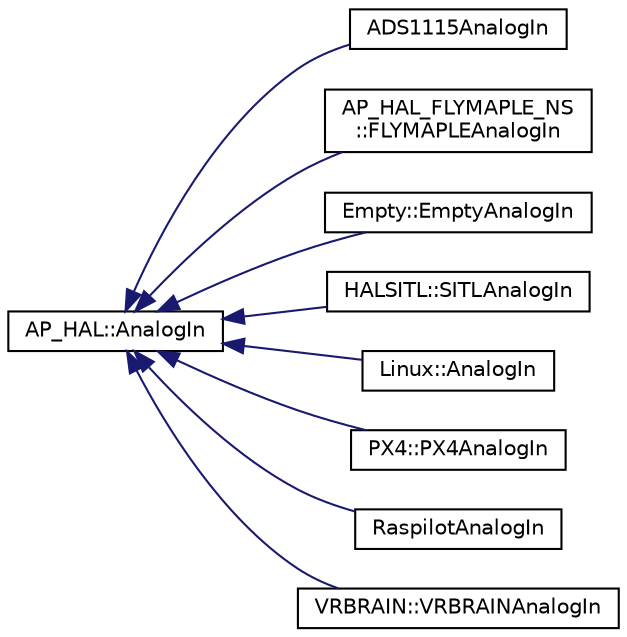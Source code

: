 digraph "Graphical Class Hierarchy"
{
 // INTERACTIVE_SVG=YES
  edge [fontname="Helvetica",fontsize="10",labelfontname="Helvetica",labelfontsize="10"];
  node [fontname="Helvetica",fontsize="10",shape=record];
  rankdir="LR";
  Node1 [label="AP_HAL::AnalogIn",height=0.2,width=0.4,color="black", fillcolor="white", style="filled",URL="$classAP__HAL_1_1AnalogIn.html"];
  Node1 -> Node2 [dir="back",color="midnightblue",fontsize="10",style="solid",fontname="Helvetica"];
  Node2 [label="ADS1115AnalogIn",height=0.2,width=0.4,color="black", fillcolor="white", style="filled",URL="$classADS1115AnalogIn.html"];
  Node1 -> Node3 [dir="back",color="midnightblue",fontsize="10",style="solid",fontname="Helvetica"];
  Node3 [label="AP_HAL_FLYMAPLE_NS\l::FLYMAPLEAnalogIn",height=0.2,width=0.4,color="black", fillcolor="white", style="filled",URL="$classAP__HAL__FLYMAPLE__NS_1_1FLYMAPLEAnalogIn.html"];
  Node1 -> Node4 [dir="back",color="midnightblue",fontsize="10",style="solid",fontname="Helvetica"];
  Node4 [label="Empty::EmptyAnalogIn",height=0.2,width=0.4,color="black", fillcolor="white", style="filled",URL="$classEmpty_1_1EmptyAnalogIn.html"];
  Node1 -> Node5 [dir="back",color="midnightblue",fontsize="10",style="solid",fontname="Helvetica"];
  Node5 [label="HALSITL::SITLAnalogIn",height=0.2,width=0.4,color="black", fillcolor="white", style="filled",URL="$classHALSITL_1_1SITLAnalogIn.html"];
  Node1 -> Node6 [dir="back",color="midnightblue",fontsize="10",style="solid",fontname="Helvetica"];
  Node6 [label="Linux::AnalogIn",height=0.2,width=0.4,color="black", fillcolor="white", style="filled",URL="$classLinux_1_1AnalogIn.html"];
  Node1 -> Node7 [dir="back",color="midnightblue",fontsize="10",style="solid",fontname="Helvetica"];
  Node7 [label="PX4::PX4AnalogIn",height=0.2,width=0.4,color="black", fillcolor="white", style="filled",URL="$classPX4_1_1PX4AnalogIn.html"];
  Node1 -> Node8 [dir="back",color="midnightblue",fontsize="10",style="solid",fontname="Helvetica"];
  Node8 [label="RaspilotAnalogIn",height=0.2,width=0.4,color="black", fillcolor="white", style="filled",URL="$classRaspilotAnalogIn.html"];
  Node1 -> Node9 [dir="back",color="midnightblue",fontsize="10",style="solid",fontname="Helvetica"];
  Node9 [label="VRBRAIN::VRBRAINAnalogIn",height=0.2,width=0.4,color="black", fillcolor="white", style="filled",URL="$classVRBRAIN_1_1VRBRAINAnalogIn.html"];
}
